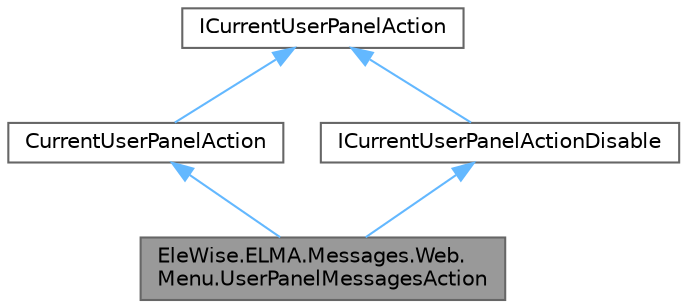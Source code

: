 digraph "EleWise.ELMA.Messages.Web.Menu.UserPanelMessagesAction"
{
 // LATEX_PDF_SIZE
  bgcolor="transparent";
  edge [fontname=Helvetica,fontsize=10,labelfontname=Helvetica,labelfontsize=10];
  node [fontname=Helvetica,fontsize=10,shape=box,height=0.2,width=0.4];
  Node1 [id="Node000001",label="EleWise.ELMA.Messages.Web.\lMenu.UserPanelMessagesAction",height=0.2,width=0.4,color="gray40", fillcolor="grey60", style="filled", fontcolor="black",tooltip="Иконка в блоке информации о текущем пользователе"];
  Node2 -> Node1 [id="edge1_Node000001_Node000002",dir="back",color="steelblue1",style="solid",tooltip=" "];
  Node2 [id="Node000002",label="CurrentUserPanelAction",height=0.2,width=0.4,color="gray40", fillcolor="white", style="filled",URL="$class_ele_wise_1_1_e_l_m_a_1_1_b_p_m_1_1_web_1_1_security_1_1_extension_points_1_1_current_user_panel_action.html",tooltip="Элемент действия в панели информации о текущем пользователе - базовая реализация"];
  Node3 -> Node2 [id="edge2_Node000002_Node000003",dir="back",color="steelblue1",style="solid",tooltip=" "];
  Node3 [id="Node000003",label="ICurrentUserPanelAction",height=0.2,width=0.4,color="gray40", fillcolor="white", style="filled",URL="$interface_ele_wise_1_1_e_l_m_a_1_1_b_p_m_1_1_web_1_1_security_1_1_extension_points_1_1_i_current_user_panel_action.html",tooltip="Элемент действия в панели информации о текущем пользователе"];
  Node4 -> Node1 [id="edge3_Node000001_Node000004",dir="back",color="steelblue1",style="solid",tooltip=" "];
  Node4 [id="Node000004",label="ICurrentUserPanelActionDisable",height=0.2,width=0.4,color="gray40", fillcolor="white", style="filled",URL="$interface_ele_wise_1_1_e_l_m_a_1_1_b_p_m_1_1_web_1_1_content_1_1_extension_points_1_1_i_current_user_panel_action_disable.html",tooltip=" "];
  Node3 -> Node4 [id="edge4_Node000004_Node000003",dir="back",color="steelblue1",style="solid",tooltip=" "];
}
